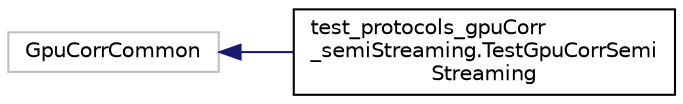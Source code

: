 digraph "Graphical Class Hierarchy"
{
  edge [fontname="Helvetica",fontsize="10",labelfontname="Helvetica",labelfontsize="10"];
  node [fontname="Helvetica",fontsize="10",shape=record];
  rankdir="LR";
  Node475 [label="GpuCorrCommon",height=0.2,width=0.4,color="grey75", fillcolor="white", style="filled"];
  Node475 -> Node0 [dir="back",color="midnightblue",fontsize="10",style="solid",fontname="Helvetica"];
  Node0 [label="test_protocols_gpuCorr\l_semiStreaming.TestGpuCorrSemi\lStreaming",height=0.2,width=0.4,color="black", fillcolor="white", style="filled",URL="$classtest__protocols__gpuCorr__semiStreaming_1_1TestGpuCorrSemiStreaming.html"];
}
